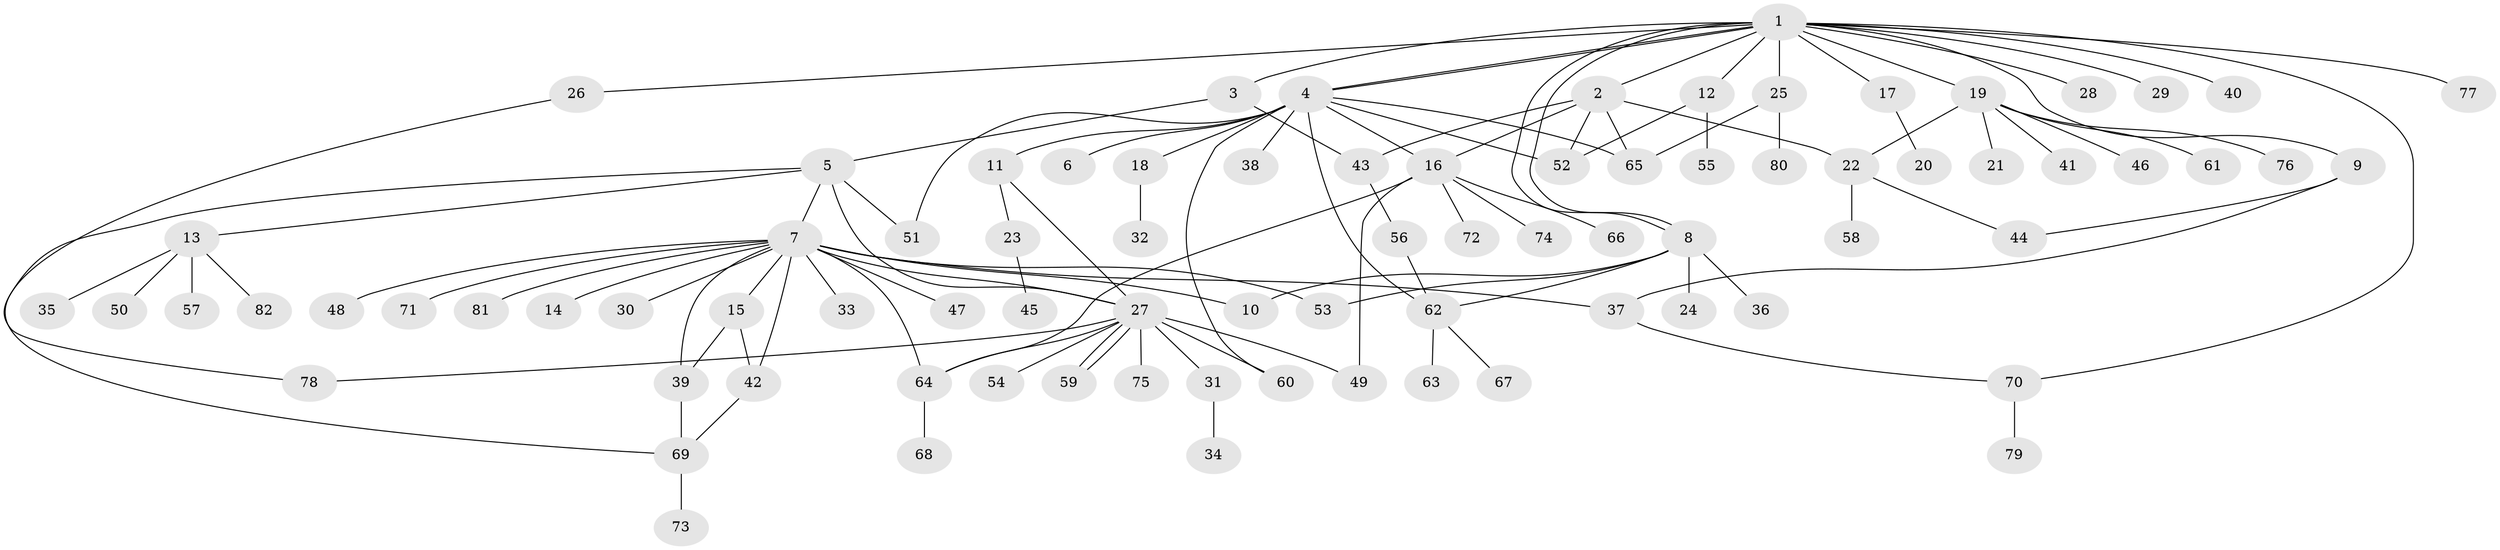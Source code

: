 // Generated by graph-tools (version 1.1) at 2025/14/03/09/25 04:14:39]
// undirected, 82 vertices, 110 edges
graph export_dot {
graph [start="1"]
  node [color=gray90,style=filled];
  1;
  2;
  3;
  4;
  5;
  6;
  7;
  8;
  9;
  10;
  11;
  12;
  13;
  14;
  15;
  16;
  17;
  18;
  19;
  20;
  21;
  22;
  23;
  24;
  25;
  26;
  27;
  28;
  29;
  30;
  31;
  32;
  33;
  34;
  35;
  36;
  37;
  38;
  39;
  40;
  41;
  42;
  43;
  44;
  45;
  46;
  47;
  48;
  49;
  50;
  51;
  52;
  53;
  54;
  55;
  56;
  57;
  58;
  59;
  60;
  61;
  62;
  63;
  64;
  65;
  66;
  67;
  68;
  69;
  70;
  71;
  72;
  73;
  74;
  75;
  76;
  77;
  78;
  79;
  80;
  81;
  82;
  1 -- 2;
  1 -- 3;
  1 -- 4;
  1 -- 4;
  1 -- 8;
  1 -- 8;
  1 -- 9;
  1 -- 12;
  1 -- 17;
  1 -- 19;
  1 -- 25;
  1 -- 26;
  1 -- 28;
  1 -- 29;
  1 -- 40;
  1 -- 70;
  1 -- 77;
  2 -- 16;
  2 -- 22;
  2 -- 43;
  2 -- 52;
  2 -- 65;
  3 -- 5;
  3 -- 43;
  4 -- 6;
  4 -- 11;
  4 -- 16;
  4 -- 18;
  4 -- 38;
  4 -- 51;
  4 -- 52;
  4 -- 60;
  4 -- 62;
  4 -- 65;
  5 -- 7;
  5 -- 13;
  5 -- 27;
  5 -- 51;
  5 -- 69;
  7 -- 10;
  7 -- 14;
  7 -- 15;
  7 -- 27;
  7 -- 30;
  7 -- 33;
  7 -- 37;
  7 -- 39;
  7 -- 42;
  7 -- 47;
  7 -- 48;
  7 -- 53;
  7 -- 64;
  7 -- 71;
  7 -- 81;
  8 -- 10;
  8 -- 24;
  8 -- 36;
  8 -- 53;
  8 -- 62;
  9 -- 37;
  9 -- 44;
  11 -- 23;
  11 -- 27;
  12 -- 52;
  12 -- 55;
  13 -- 35;
  13 -- 50;
  13 -- 57;
  13 -- 82;
  15 -- 39;
  15 -- 42;
  16 -- 49;
  16 -- 64;
  16 -- 66;
  16 -- 72;
  16 -- 74;
  17 -- 20;
  18 -- 32;
  19 -- 21;
  19 -- 22;
  19 -- 41;
  19 -- 46;
  19 -- 61;
  19 -- 76;
  22 -- 44;
  22 -- 58;
  23 -- 45;
  25 -- 65;
  25 -- 80;
  26 -- 78;
  27 -- 31;
  27 -- 49;
  27 -- 54;
  27 -- 59;
  27 -- 59;
  27 -- 60;
  27 -- 64;
  27 -- 75;
  27 -- 78;
  31 -- 34;
  37 -- 70;
  39 -- 69;
  42 -- 69;
  43 -- 56;
  56 -- 62;
  62 -- 63;
  62 -- 67;
  64 -- 68;
  69 -- 73;
  70 -- 79;
}
